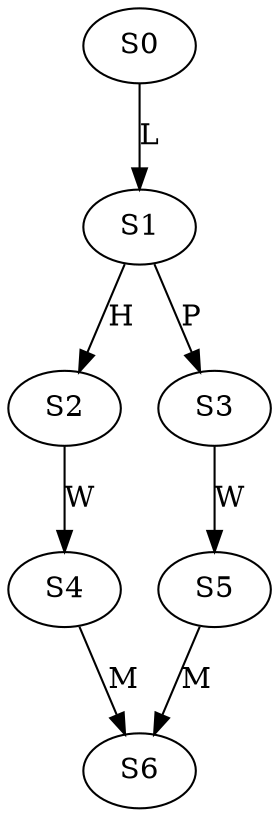strict digraph  {
	S0 -> S1 [ label = L ];
	S1 -> S2 [ label = H ];
	S1 -> S3 [ label = P ];
	S2 -> S4 [ label = W ];
	S3 -> S5 [ label = W ];
	S4 -> S6 [ label = M ];
	S5 -> S6 [ label = M ];
}
